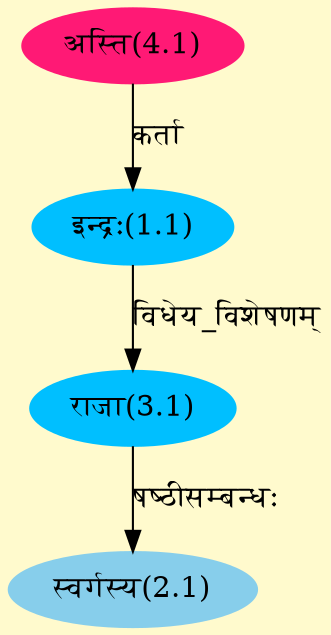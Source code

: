 digraph G{
rankdir=BT;
 compound=true;
 bgcolor="lemonchiffon1";
Node1_1 [style=filled, color="#00BFFF" label = "इन्द्रः(1.1)"]
Node4_1 [style=filled, color="#FF1975" label = "अस्ति(4.1)"]
Node2_1 [style=filled, color="#87CEEB" label = "स्वर्गस्य(2.1)"]
Node3_1 [style=filled, color="#00BFFF" label = "राजा(3.1)"]
/* Start of Relations section */

Node1_1 -> Node4_1 [  label="कर्ता"  dir="back" ]
Node2_1 -> Node3_1 [  label="षष्ठीसम्बन्धः"  dir="back" ]
Node3_1 -> Node1_1 [  label="विधेय_विशेषणम्"  dir="back" ]
}
